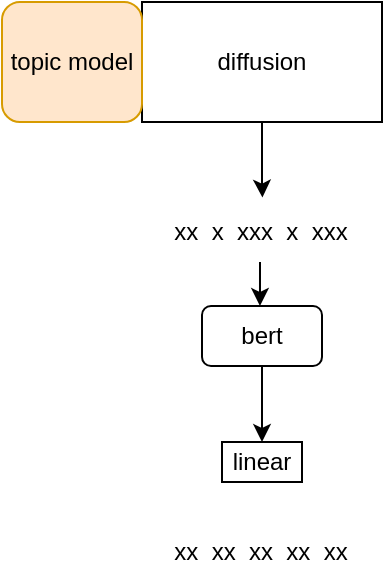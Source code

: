 <mxfile version="22.1.5" type="github">
  <diagram id="4fPpH7xEawf0aa1dmbMA" name="第 1 页">
    <mxGraphModel dx="809" dy="459" grid="1" gridSize="10" guides="1" tooltips="1" connect="1" arrows="1" fold="1" page="1" pageScale="1" pageWidth="827" pageHeight="1169" math="0" shadow="0">
      <root>
        <mxCell id="0" />
        <mxCell id="1" parent="0" />
        <mxCell id="j4zyr7dq9JqOzv4HjTB4-4" value="" style="edgeStyle=orthogonalEdgeStyle;rounded=0;orthogonalLoop=1;jettySize=auto;html=1;" edge="1" parent="1" source="j4zyr7dq9JqOzv4HjTB4-1" target="j4zyr7dq9JqOzv4HjTB4-3">
          <mxGeometry relative="1" as="geometry" />
        </mxCell>
        <mxCell id="j4zyr7dq9JqOzv4HjTB4-1" value="bert" style="rounded=1;whiteSpace=wrap;html=1;" vertex="1" parent="1">
          <mxGeometry x="220" y="742" width="60" height="30" as="geometry" />
        </mxCell>
        <mxCell id="j4zyr7dq9JqOzv4HjTB4-2" value="diffusion" style="rounded=0;whiteSpace=wrap;html=1;" vertex="1" parent="1">
          <mxGeometry x="190" y="590" width="120" height="60" as="geometry" />
        </mxCell>
        <mxCell id="j4zyr7dq9JqOzv4HjTB4-3" value="linear" style="rounded=0;whiteSpace=wrap;html=1;" vertex="1" parent="1">
          <mxGeometry x="230" y="810" width="40" height="20" as="geometry" />
        </mxCell>
        <mxCell id="j4zyr7dq9JqOzv4HjTB4-8" value="xx&amp;nbsp; xx&amp;nbsp; xx&amp;nbsp; xx&amp;nbsp; xx" style="text;html=1;align=center;verticalAlign=middle;resizable=0;points=[];autosize=1;strokeColor=none;fillColor=none;" vertex="1" parent="1">
          <mxGeometry x="194" y="850" width="110" height="30" as="geometry" />
        </mxCell>
        <mxCell id="j4zyr7dq9JqOzv4HjTB4-10" value="xx&amp;nbsp; x&amp;nbsp; xxx&amp;nbsp; x&amp;nbsp; xxx" style="text;html=1;align=center;verticalAlign=middle;resizable=0;points=[];autosize=1;strokeColor=none;fillColor=none;" vertex="1" parent="1">
          <mxGeometry x="194" y="690" width="110" height="30" as="geometry" />
        </mxCell>
        <mxCell id="j4zyr7dq9JqOzv4HjTB4-11" value="topic model" style="rounded=1;whiteSpace=wrap;html=1;fillColor=#ffe6cc;strokeColor=#d79b00;" vertex="1" parent="1">
          <mxGeometry x="120" y="590" width="70" height="60" as="geometry" />
        </mxCell>
        <mxCell id="j4zyr7dq9JqOzv4HjTB4-15" style="edgeStyle=orthogonalEdgeStyle;rounded=0;orthogonalLoop=1;jettySize=auto;html=1;entryX=0.511;entryY=-0.073;entryDx=0;entryDy=0;entryPerimeter=0;" edge="1" parent="1" source="j4zyr7dq9JqOzv4HjTB4-2" target="j4zyr7dq9JqOzv4HjTB4-10">
          <mxGeometry relative="1" as="geometry">
            <Array as="points">
              <mxPoint x="250" y="680" />
              <mxPoint x="251" y="680" />
            </Array>
          </mxGeometry>
        </mxCell>
        <mxCell id="j4zyr7dq9JqOzv4HjTB4-18" style="edgeStyle=orthogonalEdgeStyle;rounded=0;orthogonalLoop=1;jettySize=auto;html=1;entryX=0.483;entryY=0;entryDx=0;entryDy=0;entryPerimeter=0;" edge="1" parent="1" source="j4zyr7dq9JqOzv4HjTB4-10" target="j4zyr7dq9JqOzv4HjTB4-1">
          <mxGeometry relative="1" as="geometry" />
        </mxCell>
      </root>
    </mxGraphModel>
  </diagram>
</mxfile>
